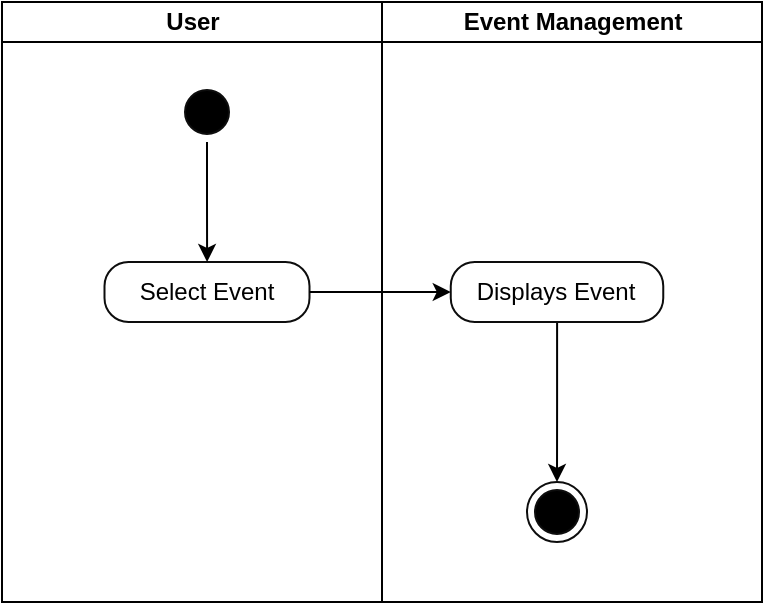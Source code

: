 <mxfile version="24.2.3" type="github">
  <diagram name="Page-1" id="BMXBwUTSwNP17463DZY6">
    <mxGraphModel dx="1097" dy="613" grid="1" gridSize="10" guides="1" tooltips="1" connect="1" arrows="1" fold="1" page="1" pageScale="1" pageWidth="850" pageHeight="1100" math="0" shadow="0">
      <root>
        <mxCell id="0" />
        <mxCell id="1" parent="0" />
        <mxCell id="-0r63JOXk3kp81CuptCJ-10" value="Event Management" style="swimlane;startSize=20;html=1;" vertex="1" parent="1">
          <mxGeometry x="400" y="100" width="190" height="300" as="geometry" />
        </mxCell>
        <mxCell id="-0r63JOXk3kp81CuptCJ-17" style="edgeStyle=orthogonalEdgeStyle;rounded=0;orthogonalLoop=1;jettySize=auto;html=1;" edge="1" parent="-0r63JOXk3kp81CuptCJ-10" source="-0r63JOXk3kp81CuptCJ-3" target="-0r63JOXk3kp81CuptCJ-4">
          <mxGeometry relative="1" as="geometry" />
        </mxCell>
        <mxCell id="-0r63JOXk3kp81CuptCJ-3" value="Displays Event" style="rounded=1;whiteSpace=wrap;html=1;arcSize=40;fontColor=#000000;fillColor=#FFFFFF;strokeColor=#0D0D0D;" vertex="1" parent="-0r63JOXk3kp81CuptCJ-10">
          <mxGeometry x="34.38" y="130" width="106.25" height="30" as="geometry" />
        </mxCell>
        <mxCell id="-0r63JOXk3kp81CuptCJ-4" value="" style="ellipse;html=1;shape=endState;fillColor=#000000;strokeColor=#0D0D0D;" vertex="1" parent="-0r63JOXk3kp81CuptCJ-10">
          <mxGeometry x="72.5" y="240" width="30" height="30" as="geometry" />
        </mxCell>
        <mxCell id="-0r63JOXk3kp81CuptCJ-9" value="User" style="swimlane;startSize=20;html=1;" vertex="1" parent="1">
          <mxGeometry x="210" y="100" width="190" height="300" as="geometry">
            <mxRectangle y="20" width="40" height="460" as="alternateBounds" />
          </mxGeometry>
        </mxCell>
        <mxCell id="-0r63JOXk3kp81CuptCJ-1" value="" style="ellipse;html=1;shape=startState;fillColor=#000000;strokeColor=#0D0D0D;" vertex="1" parent="-0r63JOXk3kp81CuptCJ-9">
          <mxGeometry x="87.5" y="40" width="30" height="30" as="geometry" />
        </mxCell>
        <mxCell id="-0r63JOXk3kp81CuptCJ-2" value="Select Event" style="rounded=1;whiteSpace=wrap;html=1;arcSize=40;fontColor=#000000;fillColor=#FFFFFF;strokeColor=#0D0D0D;" vertex="1" parent="-0r63JOXk3kp81CuptCJ-9">
          <mxGeometry x="51.25" y="130" width="102.5" height="30" as="geometry" />
        </mxCell>
        <mxCell id="-0r63JOXk3kp81CuptCJ-5" style="edgeStyle=orthogonalEdgeStyle;rounded=0;orthogonalLoop=1;jettySize=auto;html=1;" edge="1" parent="-0r63JOXk3kp81CuptCJ-9" source="-0r63JOXk3kp81CuptCJ-1" target="-0r63JOXk3kp81CuptCJ-2">
          <mxGeometry relative="1" as="geometry" />
        </mxCell>
        <mxCell id="-0r63JOXk3kp81CuptCJ-18" style="edgeStyle=orthogonalEdgeStyle;rounded=0;orthogonalLoop=1;jettySize=auto;html=1;entryX=0;entryY=0.5;entryDx=0;entryDy=0;" edge="1" parent="1" source="-0r63JOXk3kp81CuptCJ-2" target="-0r63JOXk3kp81CuptCJ-3">
          <mxGeometry relative="1" as="geometry" />
        </mxCell>
      </root>
    </mxGraphModel>
  </diagram>
</mxfile>
